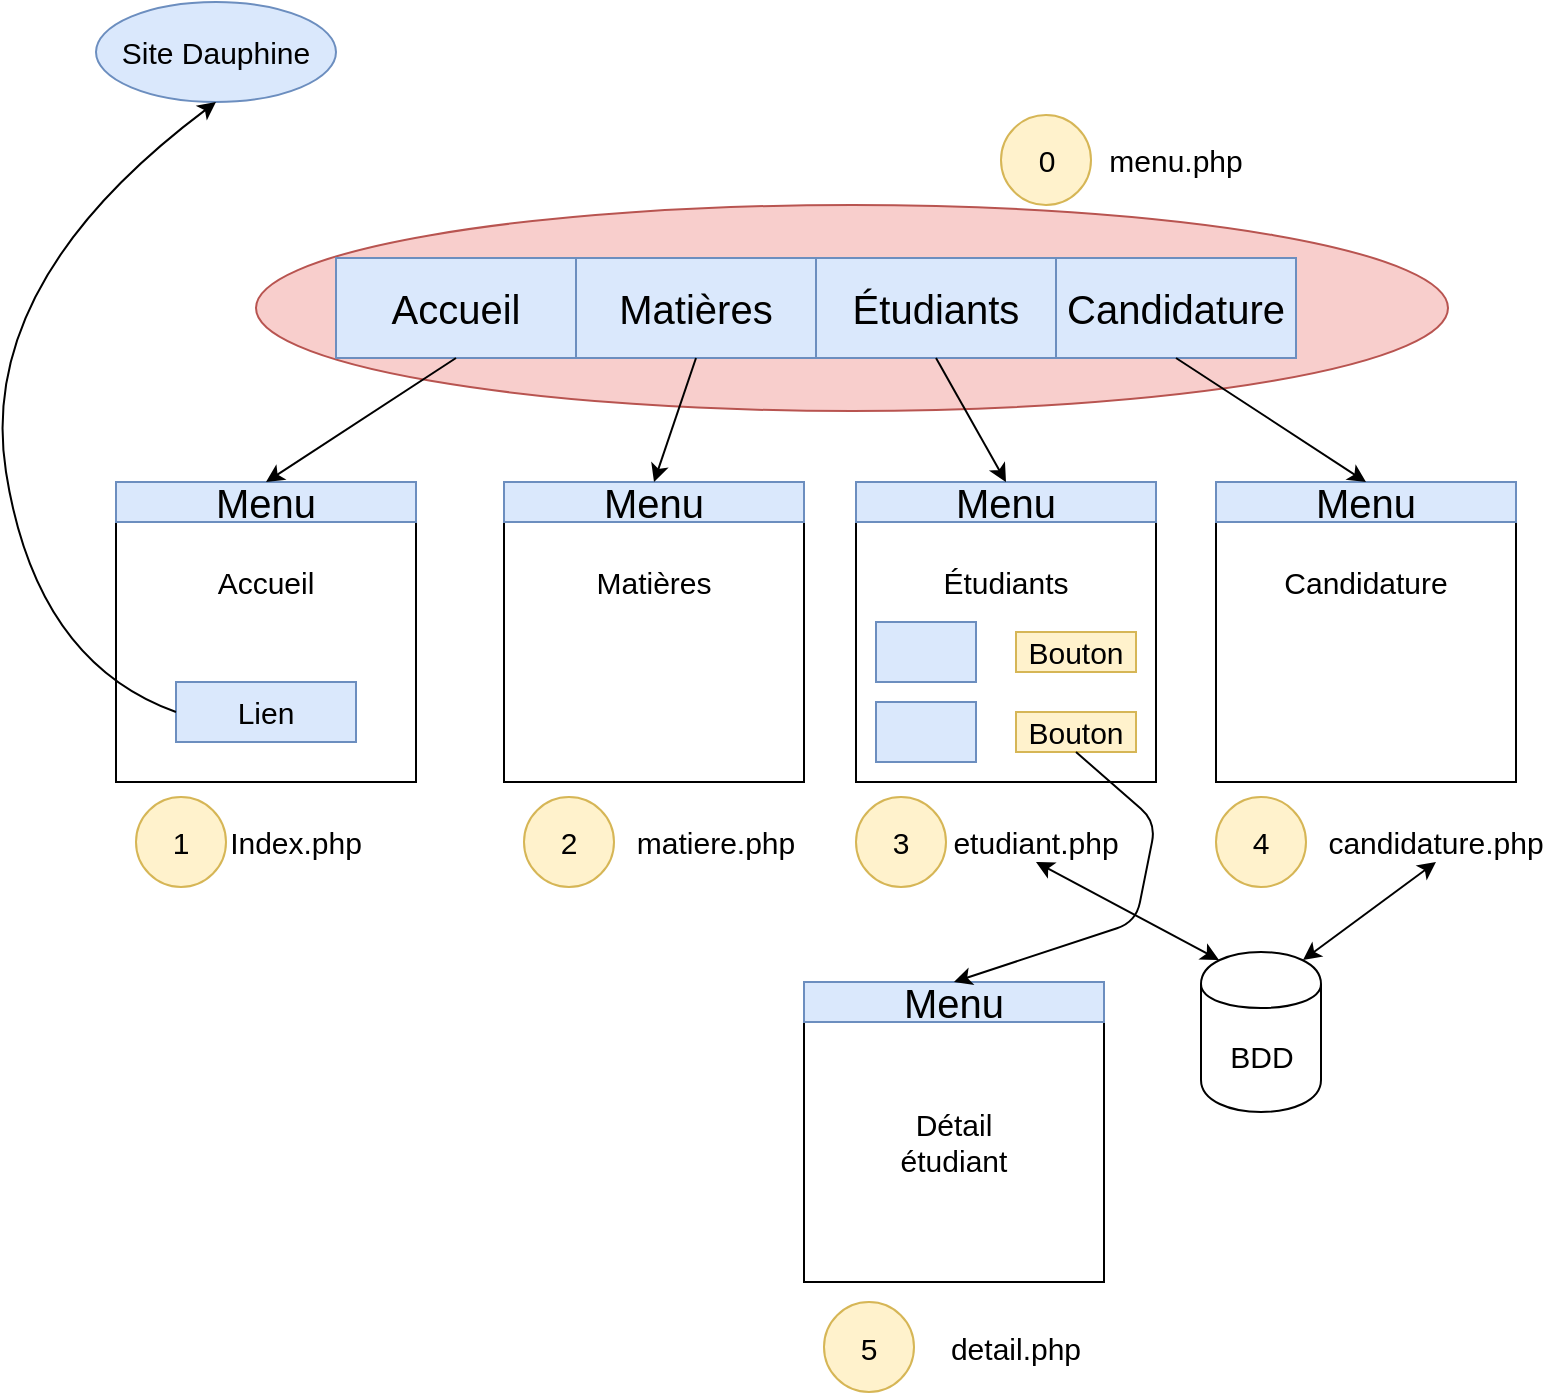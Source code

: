 <mxfile version="13.0.6" type="onedrive"><diagram id="ZQv4uREzu3VMsiEuQKmz" name="Page-1"><mxGraphModel dx="946" dy="651" grid="1" gridSize="10" guides="1" tooltips="1" connect="1" arrows="1" fold="1" page="1" pageScale="1" pageWidth="827" pageHeight="1169" background="#FFFFFF" math="0" shadow="0"><root><mxCell id="0"/><mxCell id="1" parent="0"/><mxCell id="3hXR4a44ZjicPrsS0gzX-67" value="" style="ellipse;whiteSpace=wrap;html=1;fontSize=15;fillColor=#f8cecc;strokeColor=#b85450;" parent="1" vertex="1"><mxGeometry x="140" y="211.5" width="596" height="103" as="geometry"/></mxCell><mxCell id="3hXR4a44ZjicPrsS0gzX-1" value="&lt;font style=&quot;font-size: 20px&quot;&gt;Accueil&lt;/font&gt;" style="rounded=0;whiteSpace=wrap;html=1;fillColor=#dae8fc;strokeColor=#6c8ebf;fontSize=24;" parent="1" vertex="1"><mxGeometry x="180" y="238" width="120" height="50" as="geometry"/></mxCell><mxCell id="3hXR4a44ZjicPrsS0gzX-2" value="Matières" style="rounded=0;whiteSpace=wrap;html=1;fillColor=#dae8fc;strokeColor=#6c8ebf;fontSize=20;" parent="1" vertex="1"><mxGeometry x="300" y="238" width="120" height="50" as="geometry"/></mxCell><mxCell id="3hXR4a44ZjicPrsS0gzX-3" value="&lt;div style=&quot;font-size: 20px;&quot;&gt;Étudiants&lt;/div&gt;" style="rounded=0;whiteSpace=wrap;html=1;fillColor=#dae8fc;strokeColor=#6c8ebf;fontSize=20;" parent="1" vertex="1"><mxGeometry x="420" y="238" width="120" height="50" as="geometry"/></mxCell><mxCell id="3hXR4a44ZjicPrsS0gzX-5" value="Candidature" style="rounded=0;whiteSpace=wrap;html=1;fillColor=#dae8fc;strokeColor=#6c8ebf;fontSize=20;" parent="1" vertex="1"><mxGeometry x="540" y="238" width="120" height="50" as="geometry"/></mxCell><mxCell id="3hXR4a44ZjicPrsS0gzX-13" value="" style="whiteSpace=wrap;html=1;aspect=fixed;" parent="1" vertex="1"><mxGeometry x="70" y="350" width="150" height="150" as="geometry"/></mxCell><mxCell id="3hXR4a44ZjicPrsS0gzX-17" value="Menu" style="rounded=0;whiteSpace=wrap;html=1;fillColor=#dae8fc;strokeColor=#6c8ebf;fontSize=20;" parent="1" vertex="1"><mxGeometry x="70" y="350" width="150" height="20" as="geometry"/></mxCell><mxCell id="3hXR4a44ZjicPrsS0gzX-18" value="&lt;div style=&quot;font-size: 15px;&quot;&gt;Accueil&lt;/div&gt;" style="text;html=1;strokeColor=none;fillColor=none;align=center;verticalAlign=middle;whiteSpace=wrap;rounded=0;fontSize=15;" parent="1" vertex="1"><mxGeometry x="110" y="390" width="70" height="20" as="geometry"/></mxCell><mxCell id="3hXR4a44ZjicPrsS0gzX-19" value="Lien" style="rounded=0;whiteSpace=wrap;html=1;fontSize=15;fillColor=#dae8fc;strokeColor=#6c8ebf;" parent="1" vertex="1"><mxGeometry x="100" y="450" width="90" height="30" as="geometry"/></mxCell><mxCell id="3hXR4a44ZjicPrsS0gzX-20" value="Site Dauphine" style="ellipse;whiteSpace=wrap;html=1;fontSize=15;fillColor=#dae8fc;strokeColor=#6c8ebf;" parent="1" vertex="1"><mxGeometry x="60" y="110" width="120" height="50" as="geometry"/></mxCell><mxCell id="3hXR4a44ZjicPrsS0gzX-21" value="" style="endArrow=classic;html=1;fontSize=15;exitX=0.5;exitY=1;exitDx=0;exitDy=0;entryX=0.5;entryY=0;entryDx=0;entryDy=0;" parent="1" source="3hXR4a44ZjicPrsS0gzX-1" target="3hXR4a44ZjicPrsS0gzX-17" edge="1"><mxGeometry width="50" height="50" relative="1" as="geometry"><mxPoint x="390" y="370" as="sourcePoint"/><mxPoint x="440" y="320" as="targetPoint"/></mxGeometry></mxCell><mxCell id="3hXR4a44ZjicPrsS0gzX-23" value="" style="curved=1;endArrow=classic;html=1;fontSize=15;exitX=0;exitY=0.5;exitDx=0;exitDy=0;entryX=0.5;entryY=1;entryDx=0;entryDy=0;" parent="1" source="3hXR4a44ZjicPrsS0gzX-19" target="3hXR4a44ZjicPrsS0gzX-20" edge="1"><mxGeometry width="50" height="50" relative="1" as="geometry"><mxPoint x="390" y="370" as="sourcePoint"/><mxPoint x="440" y="320" as="targetPoint"/><Array as="points"><mxPoint x="30" y="440"/><mxPoint y="250"/></Array></mxGeometry></mxCell><mxCell id="3hXR4a44ZjicPrsS0gzX-24" value="" style="whiteSpace=wrap;html=1;aspect=fixed;" parent="1" vertex="1"><mxGeometry x="264" y="350" width="150" height="150" as="geometry"/></mxCell><mxCell id="3hXR4a44ZjicPrsS0gzX-25" value="Menu" style="rounded=0;whiteSpace=wrap;html=1;fillColor=#dae8fc;strokeColor=#6c8ebf;fontSize=20;" parent="1" vertex="1"><mxGeometry x="264" y="350" width="150" height="20" as="geometry"/></mxCell><mxCell id="3hXR4a44ZjicPrsS0gzX-26" value="Matières" style="text;html=1;strokeColor=none;fillColor=none;align=center;verticalAlign=middle;whiteSpace=wrap;rounded=0;fontSize=15;" parent="1" vertex="1"><mxGeometry x="304" y="390" width="70" height="20" as="geometry"/></mxCell><mxCell id="3hXR4a44ZjicPrsS0gzX-28" value="Index.php" style="text;html=1;strokeColor=none;fillColor=none;align=center;verticalAlign=middle;whiteSpace=wrap;rounded=0;fontSize=15;" parent="1" vertex="1"><mxGeometry x="140" y="520" width="40" height="20" as="geometry"/></mxCell><mxCell id="3hXR4a44ZjicPrsS0gzX-29" value="1" style="ellipse;whiteSpace=wrap;html=1;aspect=fixed;fontSize=15;fillColor=#fff2cc;strokeColor=#d6b656;" parent="1" vertex="1"><mxGeometry x="80" y="507.5" width="45" height="45" as="geometry"/></mxCell><mxCell id="3hXR4a44ZjicPrsS0gzX-30" value="" style="endArrow=classic;html=1;fontSize=15;entryX=0.5;entryY=0;entryDx=0;entryDy=0;exitX=0.5;exitY=1;exitDx=0;exitDy=0;" parent="1" source="3hXR4a44ZjicPrsS0gzX-2" target="3hXR4a44ZjicPrsS0gzX-25" edge="1"><mxGeometry width="50" height="50" relative="1" as="geometry"><mxPoint x="250" y="298" as="sourcePoint"/><mxPoint x="155" y="360" as="targetPoint"/></mxGeometry></mxCell><mxCell id="3hXR4a44ZjicPrsS0gzX-31" value="" style="whiteSpace=wrap;html=1;aspect=fixed;" parent="1" vertex="1"><mxGeometry x="440" y="350" width="150" height="150" as="geometry"/></mxCell><mxCell id="3hXR4a44ZjicPrsS0gzX-32" value="Menu" style="rounded=0;whiteSpace=wrap;html=1;fillColor=#dae8fc;strokeColor=#6c8ebf;fontSize=20;" parent="1" vertex="1"><mxGeometry x="440" y="350" width="150" height="20" as="geometry"/></mxCell><mxCell id="3hXR4a44ZjicPrsS0gzX-33" value="Étudiants" style="text;html=1;strokeColor=none;fillColor=none;align=center;verticalAlign=middle;whiteSpace=wrap;rounded=0;fontSize=15;" parent="1" vertex="1"><mxGeometry x="480" y="390" width="70" height="20" as="geometry"/></mxCell><mxCell id="3hXR4a44ZjicPrsS0gzX-34" value="" style="endArrow=classic;html=1;fontSize=15;entryX=0.5;entryY=0;entryDx=0;entryDy=0;exitX=0.5;exitY=1;exitDx=0;exitDy=0;" parent="1" source="3hXR4a44ZjicPrsS0gzX-3" target="3hXR4a44ZjicPrsS0gzX-32" edge="1"><mxGeometry width="50" height="50" relative="1" as="geometry"><mxPoint x="370" y="298" as="sourcePoint"/><mxPoint x="349" y="360" as="targetPoint"/></mxGeometry></mxCell><mxCell id="3hXR4a44ZjicPrsS0gzX-36" value="" style="whiteSpace=wrap;html=1;aspect=fixed;" parent="1" vertex="1"><mxGeometry x="620" y="350" width="150" height="150" as="geometry"/></mxCell><mxCell id="3hXR4a44ZjicPrsS0gzX-37" value="Menu" style="rounded=0;whiteSpace=wrap;html=1;fillColor=#dae8fc;strokeColor=#6c8ebf;fontSize=20;" parent="1" vertex="1"><mxGeometry x="620" y="350" width="150" height="20" as="geometry"/></mxCell><mxCell id="3hXR4a44ZjicPrsS0gzX-38" value="Candidature" style="text;html=1;strokeColor=none;fillColor=none;align=center;verticalAlign=middle;whiteSpace=wrap;rounded=0;fontSize=15;" parent="1" vertex="1"><mxGeometry x="660" y="390" width="70" height="20" as="geometry"/></mxCell><mxCell id="3hXR4a44ZjicPrsS0gzX-39" value="" style="endArrow=classic;html=1;fontSize=15;entryX=0.5;entryY=0;entryDx=0;entryDy=0;exitX=0.5;exitY=1;exitDx=0;exitDy=0;" parent="1" source="3hXR4a44ZjicPrsS0gzX-5" target="3hXR4a44ZjicPrsS0gzX-37" edge="1"><mxGeometry width="50" height="50" relative="1" as="geometry"><mxPoint x="490" y="298" as="sourcePoint"/><mxPoint x="525" y="360" as="targetPoint"/></mxGeometry></mxCell><mxCell id="3hXR4a44ZjicPrsS0gzX-40" value="" style="rounded=0;whiteSpace=wrap;html=1;fontSize=15;fillColor=#dae8fc;strokeColor=#6c8ebf;" parent="1" vertex="1"><mxGeometry x="450" y="420" width="50" height="30" as="geometry"/></mxCell><mxCell id="3hXR4a44ZjicPrsS0gzX-41" value="" style="rounded=0;whiteSpace=wrap;html=1;fontSize=15;fillColor=#dae8fc;strokeColor=#6c8ebf;" parent="1" vertex="1"><mxGeometry x="450" y="460" width="50" height="30" as="geometry"/></mxCell><mxCell id="3hXR4a44ZjicPrsS0gzX-42" value="Bouton" style="rounded=0;whiteSpace=wrap;html=1;fontSize=15;fillColor=#fff2cc;strokeColor=#d6b656;" parent="1" vertex="1"><mxGeometry x="520" y="425" width="60" height="20" as="geometry"/></mxCell><mxCell id="3hXR4a44ZjicPrsS0gzX-43" value="Bouton" style="rounded=0;whiteSpace=wrap;html=1;fontSize=15;fillColor=#fff2cc;strokeColor=#d6b656;" parent="1" vertex="1"><mxGeometry x="520" y="465" width="60" height="20" as="geometry"/></mxCell><mxCell id="3hXR4a44ZjicPrsS0gzX-44" value="BDD" style="shape=cylinder;whiteSpace=wrap;html=1;boundedLbl=1;backgroundOutline=1;fontSize=15;" parent="1" vertex="1"><mxGeometry x="612.5" y="585" width="60" height="80" as="geometry"/></mxCell><mxCell id="3hXR4a44ZjicPrsS0gzX-45" value="" style="endArrow=classic;startArrow=classic;html=1;fontSize=15;entryX=0.5;entryY=1;entryDx=0;entryDy=0;exitX=0.15;exitY=0.05;exitDx=0;exitDy=0;exitPerimeter=0;" parent="1" source="3hXR4a44ZjicPrsS0gzX-44" target="3hXR4a44ZjicPrsS0gzX-49" edge="1"><mxGeometry width="50" height="50" relative="1" as="geometry"><mxPoint x="380" y="490" as="sourcePoint"/><mxPoint x="430" y="440" as="targetPoint"/></mxGeometry></mxCell><mxCell id="3hXR4a44ZjicPrsS0gzX-46" value="2" style="ellipse;whiteSpace=wrap;html=1;aspect=fixed;fontSize=15;fillColor=#fff2cc;strokeColor=#d6b656;" parent="1" vertex="1"><mxGeometry x="274" y="507.5" width="45" height="45" as="geometry"/></mxCell><mxCell id="3hXR4a44ZjicPrsS0gzX-47" value="matiere.php" style="text;html=1;strokeColor=none;fillColor=none;align=center;verticalAlign=middle;whiteSpace=wrap;rounded=0;fontSize=15;" parent="1" vertex="1"><mxGeometry x="350" y="520" width="40" height="20" as="geometry"/></mxCell><mxCell id="3hXR4a44ZjicPrsS0gzX-48" value="3" style="ellipse;whiteSpace=wrap;html=1;aspect=fixed;fontSize=15;fillColor=#fff2cc;strokeColor=#d6b656;" parent="1" vertex="1"><mxGeometry x="440" y="507.5" width="45" height="45" as="geometry"/></mxCell><mxCell id="3hXR4a44ZjicPrsS0gzX-49" value="etudiant.php" style="text;html=1;strokeColor=none;fillColor=none;align=center;verticalAlign=middle;whiteSpace=wrap;rounded=0;fontSize=15;" parent="1" vertex="1"><mxGeometry x="510" y="520" width="40" height="20" as="geometry"/></mxCell><mxCell id="3hXR4a44ZjicPrsS0gzX-52" value="&lt;div&gt;candidature.php&lt;/div&gt;" style="text;html=1;strokeColor=none;fillColor=none;align=center;verticalAlign=middle;whiteSpace=wrap;rounded=0;fontSize=15;" parent="1" vertex="1"><mxGeometry x="710" y="520" width="40" height="20" as="geometry"/></mxCell><mxCell id="3hXR4a44ZjicPrsS0gzX-53" value="4" style="ellipse;whiteSpace=wrap;html=1;aspect=fixed;fontSize=15;fillColor=#fff2cc;strokeColor=#d6b656;" parent="1" vertex="1"><mxGeometry x="620" y="507.5" width="45" height="45" as="geometry"/></mxCell><mxCell id="3hXR4a44ZjicPrsS0gzX-54" value="" style="endArrow=classic;startArrow=classic;html=1;fontSize=15;entryX=0.5;entryY=1;entryDx=0;entryDy=0;exitX=0.85;exitY=0.05;exitDx=0;exitDy=0;exitPerimeter=0;" parent="1" source="3hXR4a44ZjicPrsS0gzX-44" target="3hXR4a44ZjicPrsS0gzX-52" edge="1"><mxGeometry width="50" height="50" relative="1" as="geometry"><mxPoint x="609" y="599" as="sourcePoint"/><mxPoint x="540" y="550" as="targetPoint"/></mxGeometry></mxCell><mxCell id="3hXR4a44ZjicPrsS0gzX-57" value="" style="whiteSpace=wrap;html=1;aspect=fixed;" parent="1" vertex="1"><mxGeometry x="414" y="600" width="150" height="150" as="geometry"/></mxCell><mxCell id="3hXR4a44ZjicPrsS0gzX-58" value="Menu" style="rounded=0;whiteSpace=wrap;html=1;fillColor=#dae8fc;strokeColor=#6c8ebf;fontSize=20;" parent="1" vertex="1"><mxGeometry x="414" y="600" width="150" height="20" as="geometry"/></mxCell><mxCell id="3hXR4a44ZjicPrsS0gzX-59" value="Détail étudiant" style="text;html=1;strokeColor=none;fillColor=none;align=center;verticalAlign=middle;whiteSpace=wrap;rounded=0;fontSize=15;" parent="1" vertex="1"><mxGeometry x="454" y="670" width="70" height="20" as="geometry"/></mxCell><mxCell id="3hXR4a44ZjicPrsS0gzX-64" value="&lt;div&gt;detail.php&lt;/div&gt;" style="text;html=1;strokeColor=none;fillColor=none;align=center;verticalAlign=middle;whiteSpace=wrap;rounded=0;fontSize=15;" parent="1" vertex="1"><mxGeometry x="500" y="772.5" width="40" height="20" as="geometry"/></mxCell><mxCell id="3hXR4a44ZjicPrsS0gzX-65" value="5" style="ellipse;whiteSpace=wrap;html=1;aspect=fixed;fontSize=15;fillColor=#fff2cc;strokeColor=#d6b656;" parent="1" vertex="1"><mxGeometry x="424" y="760" width="45" height="45" as="geometry"/></mxCell><mxCell id="3hXR4a44ZjicPrsS0gzX-66" value="" style="endArrow=classic;html=1;fontSize=15;exitX=0.5;exitY=1;exitDx=0;exitDy=0;entryX=0.5;entryY=0;entryDx=0;entryDy=0;" parent="1" source="3hXR4a44ZjicPrsS0gzX-43" target="3hXR4a44ZjicPrsS0gzX-58" edge="1"><mxGeometry width="50" height="50" relative="1" as="geometry"><mxPoint x="480" y="520" as="sourcePoint"/><mxPoint x="530" y="470" as="targetPoint"/><Array as="points"><mxPoint x="590" y="520"/><mxPoint x="580" y="570"/></Array></mxGeometry></mxCell><mxCell id="3hXR4a44ZjicPrsS0gzX-68" value="menu.php" style="text;html=1;strokeColor=none;fillColor=none;align=center;verticalAlign=middle;whiteSpace=wrap;rounded=0;fontSize=15;" parent="1" vertex="1"><mxGeometry x="580" y="179" width="40" height="20" as="geometry"/></mxCell><mxCell id="3hXR4a44ZjicPrsS0gzX-69" value="0" style="ellipse;whiteSpace=wrap;html=1;aspect=fixed;fontSize=15;fillColor=#fff2cc;strokeColor=#d6b656;" parent="1" vertex="1"><mxGeometry x="512.5" y="166.5" width="45" height="45" as="geometry"/></mxCell></root></mxGraphModel></diagram></mxfile>